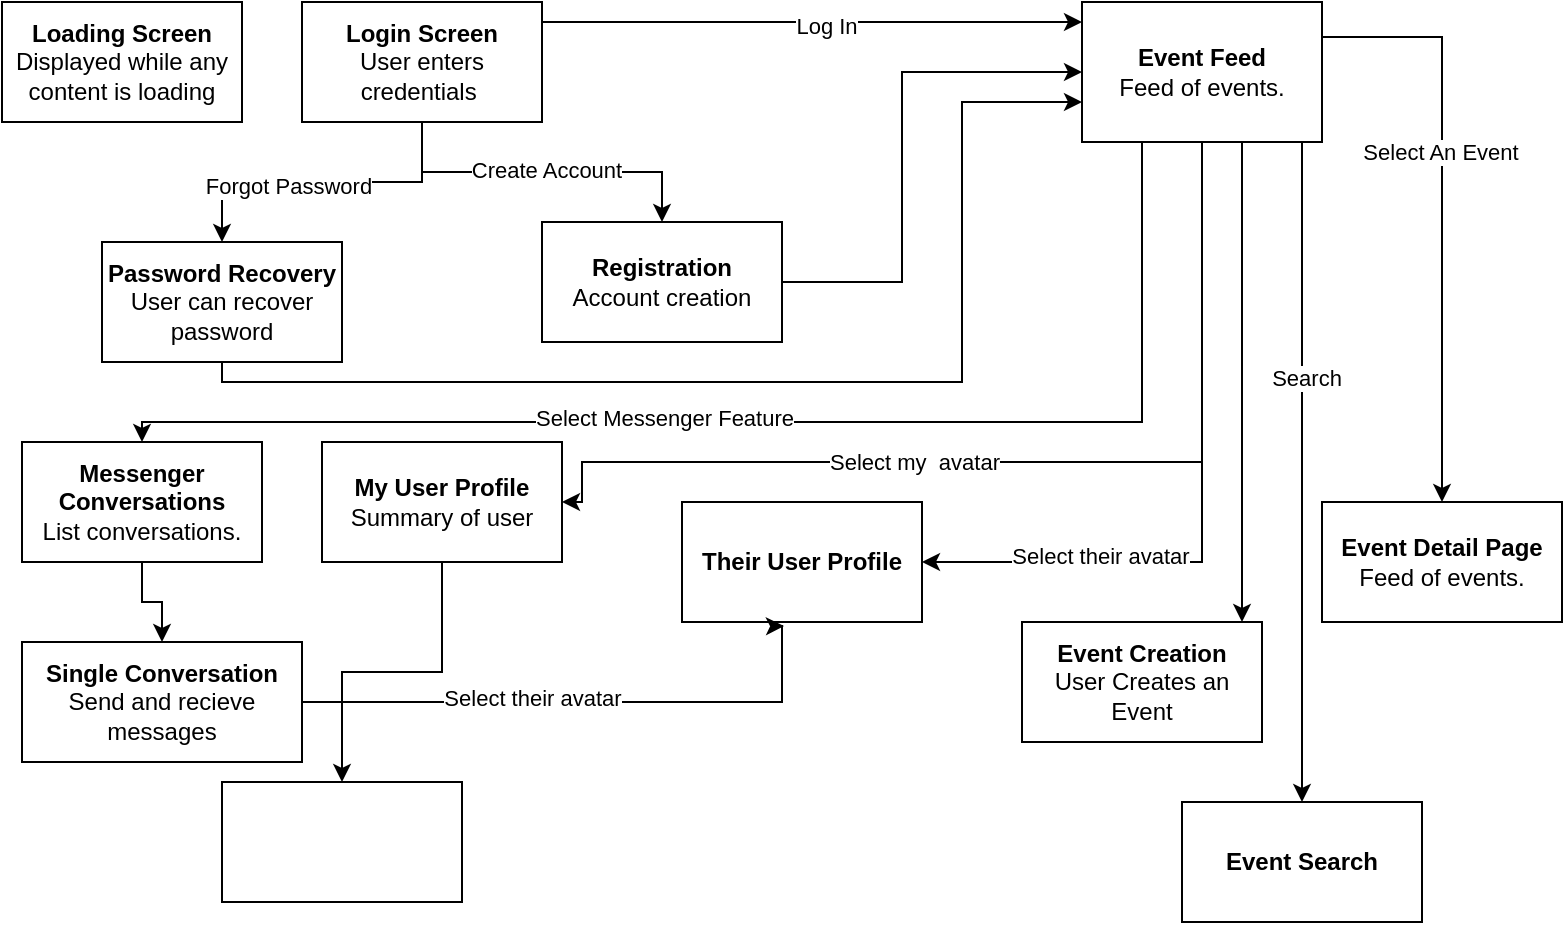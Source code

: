 <mxfile version="13.10.0" type="github">
  <diagram id="HeBlJKTvWHdAt9VCQiSY" name="Page-1">
    <mxGraphModel dx="946" dy="614" grid="1" gridSize="10" guides="1" tooltips="1" connect="1" arrows="1" fold="1" page="1" pageScale="1" pageWidth="850" pageHeight="1100" math="0" shadow="0">
      <root>
        <mxCell id="0" />
        <mxCell id="1" parent="0" />
        <mxCell id="_PQMNd-ya4pUV9V2dUP7-1" value="&lt;b&gt;Loading Screen&lt;/b&gt;&lt;br&gt;Displayed while any content is loading" style="rounded=0;whiteSpace=wrap;html=1;" vertex="1" parent="1">
          <mxGeometry x="10" y="10" width="120" height="60" as="geometry" />
        </mxCell>
        <mxCell id="_PQMNd-ya4pUV9V2dUP7-6" value="" style="edgeStyle=orthogonalEdgeStyle;rounded=0;orthogonalLoop=1;jettySize=auto;html=1;" edge="1" parent="1" source="_PQMNd-ya4pUV9V2dUP7-3" target="_PQMNd-ya4pUV9V2dUP7-5">
          <mxGeometry relative="1" as="geometry">
            <Array as="points">
              <mxPoint x="340" y="20" />
              <mxPoint x="340" y="20" />
            </Array>
          </mxGeometry>
        </mxCell>
        <mxCell id="_PQMNd-ya4pUV9V2dUP7-13" value="Log In" style="edgeLabel;html=1;align=center;verticalAlign=middle;resizable=0;points=[];" vertex="1" connectable="0" parent="_PQMNd-ya4pUV9V2dUP7-6">
          <mxGeometry x="0.05" y="-2" relative="1" as="geometry">
            <mxPoint as="offset" />
          </mxGeometry>
        </mxCell>
        <mxCell id="_PQMNd-ya4pUV9V2dUP7-8" value="" style="edgeStyle=orthogonalEdgeStyle;rounded=0;orthogonalLoop=1;jettySize=auto;html=1;" edge="1" parent="1" source="_PQMNd-ya4pUV9V2dUP7-3" target="_PQMNd-ya4pUV9V2dUP7-7">
          <mxGeometry relative="1" as="geometry" />
        </mxCell>
        <mxCell id="_PQMNd-ya4pUV9V2dUP7-14" value="Create Account" style="edgeLabel;html=1;align=center;verticalAlign=middle;resizable=0;points=[];" vertex="1" connectable="0" parent="_PQMNd-ya4pUV9V2dUP7-8">
          <mxGeometry x="0.018" y="1" relative="1" as="geometry">
            <mxPoint as="offset" />
          </mxGeometry>
        </mxCell>
        <mxCell id="_PQMNd-ya4pUV9V2dUP7-10" style="edgeStyle=orthogonalEdgeStyle;rounded=0;orthogonalLoop=1;jettySize=auto;html=1;" edge="1" parent="1" source="_PQMNd-ya4pUV9V2dUP7-3" target="_PQMNd-ya4pUV9V2dUP7-16">
          <mxGeometry relative="1" as="geometry">
            <mxPoint x="160" y="120" as="targetPoint" />
          </mxGeometry>
        </mxCell>
        <mxCell id="_PQMNd-ya4pUV9V2dUP7-15" value="Forgot Password" style="edgeLabel;html=1;align=center;verticalAlign=middle;resizable=0;points=[];" vertex="1" connectable="0" parent="_PQMNd-ya4pUV9V2dUP7-10">
          <mxGeometry x="0.218" y="2" relative="1" as="geometry">
            <mxPoint as="offset" />
          </mxGeometry>
        </mxCell>
        <mxCell id="_PQMNd-ya4pUV9V2dUP7-3" value="&lt;b&gt;Login Screen&lt;br&gt;&lt;/b&gt;User enters credentials&amp;nbsp;" style="whiteSpace=wrap;html=1;rounded=0;" vertex="1" parent="1">
          <mxGeometry x="160" y="10" width="120" height="60" as="geometry" />
        </mxCell>
        <mxCell id="_PQMNd-ya4pUV9V2dUP7-19" value="" style="edgeStyle=orthogonalEdgeStyle;rounded=0;orthogonalLoop=1;jettySize=auto;html=1;exitX=1;exitY=0.25;exitDx=0;exitDy=0;" edge="1" parent="1" source="_PQMNd-ya4pUV9V2dUP7-5" target="_PQMNd-ya4pUV9V2dUP7-18">
          <mxGeometry relative="1" as="geometry" />
        </mxCell>
        <mxCell id="_PQMNd-ya4pUV9V2dUP7-28" value="Select An Event" style="edgeLabel;html=1;align=center;verticalAlign=middle;resizable=0;points=[];" vertex="1" connectable="0" parent="_PQMNd-ya4pUV9V2dUP7-19">
          <mxGeometry x="-0.196" y="-1" relative="1" as="geometry">
            <mxPoint as="offset" />
          </mxGeometry>
        </mxCell>
        <mxCell id="_PQMNd-ya4pUV9V2dUP7-24" style="edgeStyle=orthogonalEdgeStyle;rounded=0;orthogonalLoop=1;jettySize=auto;html=1;exitX=0.25;exitY=1;exitDx=0;exitDy=0;" edge="1" parent="1" source="_PQMNd-ya4pUV9V2dUP7-5" target="_PQMNd-ya4pUV9V2dUP7-25">
          <mxGeometry relative="1" as="geometry">
            <mxPoint x="570" y="220" as="targetPoint" />
            <Array as="points">
              <mxPoint x="580" y="220" />
              <mxPoint x="80" y="220" />
            </Array>
          </mxGeometry>
        </mxCell>
        <mxCell id="_PQMNd-ya4pUV9V2dUP7-41" value="Select Messenger Feature" style="edgeLabel;html=1;align=center;verticalAlign=middle;resizable=0;points=[];" vertex="1" connectable="0" parent="_PQMNd-ya4pUV9V2dUP7-24">
          <mxGeometry x="0.166" y="-2" relative="1" as="geometry">
            <mxPoint as="offset" />
          </mxGeometry>
        </mxCell>
        <mxCell id="_PQMNd-ya4pUV9V2dUP7-26" style="edgeStyle=orthogonalEdgeStyle;rounded=0;orthogonalLoop=1;jettySize=auto;html=1;exitX=0.5;exitY=1;exitDx=0;exitDy=0;" edge="1" parent="1" source="_PQMNd-ya4pUV9V2dUP7-5" target="_PQMNd-ya4pUV9V2dUP7-27">
          <mxGeometry relative="1" as="geometry">
            <mxPoint x="600" y="270" as="targetPoint" />
            <Array as="points">
              <mxPoint x="610" y="240" />
              <mxPoint x="300" y="240" />
            </Array>
          </mxGeometry>
        </mxCell>
        <mxCell id="_PQMNd-ya4pUV9V2dUP7-29" value="Select my&amp;nbsp; avatar" style="edgeLabel;html=1;align=center;verticalAlign=middle;resizable=0;points=[];" vertex="1" connectable="0" parent="_PQMNd-ya4pUV9V2dUP7-26">
          <mxGeometry x="-0.109" y="4" relative="1" as="geometry">
            <mxPoint x="-81.24" y="-4" as="offset" />
          </mxGeometry>
        </mxCell>
        <mxCell id="_PQMNd-ya4pUV9V2dUP7-33" style="edgeStyle=orthogonalEdgeStyle;rounded=0;orthogonalLoop=1;jettySize=auto;html=1;entryX=1;entryY=0.5;entryDx=0;entryDy=0;" edge="1" parent="1" source="_PQMNd-ya4pUV9V2dUP7-5" target="_PQMNd-ya4pUV9V2dUP7-30">
          <mxGeometry relative="1" as="geometry">
            <Array as="points">
              <mxPoint x="610" y="290" />
            </Array>
          </mxGeometry>
        </mxCell>
        <mxCell id="_PQMNd-ya4pUV9V2dUP7-34" value="Select their avatar" style="edgeLabel;html=1;align=center;verticalAlign=middle;resizable=0;points=[];" vertex="1" connectable="0" parent="_PQMNd-ya4pUV9V2dUP7-33">
          <mxGeometry x="0.491" y="-3" relative="1" as="geometry">
            <mxPoint as="offset" />
          </mxGeometry>
        </mxCell>
        <mxCell id="_PQMNd-ya4pUV9V2dUP7-35" style="edgeStyle=orthogonalEdgeStyle;rounded=0;orthogonalLoop=1;jettySize=auto;html=1;" edge="1" parent="1" source="_PQMNd-ya4pUV9V2dUP7-5" target="_PQMNd-ya4pUV9V2dUP7-36">
          <mxGeometry relative="1" as="geometry">
            <mxPoint x="680" y="160.0" as="targetPoint" />
            <Array as="points">
              <mxPoint x="630" y="270" />
              <mxPoint x="630" y="270" />
            </Array>
          </mxGeometry>
        </mxCell>
        <mxCell id="_PQMNd-ya4pUV9V2dUP7-46" style="edgeStyle=orthogonalEdgeStyle;rounded=0;orthogonalLoop=1;jettySize=auto;html=1;" edge="1" parent="1" source="_PQMNd-ya4pUV9V2dUP7-5" target="_PQMNd-ya4pUV9V2dUP7-48">
          <mxGeometry relative="1" as="geometry">
            <mxPoint x="660" y="410" as="targetPoint" />
            <Array as="points">
              <mxPoint x="660" y="160" />
              <mxPoint x="660" y="160" />
            </Array>
          </mxGeometry>
        </mxCell>
        <mxCell id="_PQMNd-ya4pUV9V2dUP7-47" value="Search" style="edgeLabel;html=1;align=center;verticalAlign=middle;resizable=0;points=[];" vertex="1" connectable="0" parent="_PQMNd-ya4pUV9V2dUP7-46">
          <mxGeometry x="-0.285" y="2" relative="1" as="geometry">
            <mxPoint as="offset" />
          </mxGeometry>
        </mxCell>
        <mxCell id="_PQMNd-ya4pUV9V2dUP7-5" value="&lt;b&gt;Event Feed&lt;/b&gt;&lt;br&gt;Feed of events." style="whiteSpace=wrap;html=1;rounded=0;" vertex="1" parent="1">
          <mxGeometry x="550" y="10" width="120" height="70" as="geometry" />
        </mxCell>
        <mxCell id="_PQMNd-ya4pUV9V2dUP7-9" style="edgeStyle=orthogonalEdgeStyle;rounded=0;orthogonalLoop=1;jettySize=auto;html=1;entryX=0;entryY=0.5;entryDx=0;entryDy=0;" edge="1" parent="1" source="_PQMNd-ya4pUV9V2dUP7-7" target="_PQMNd-ya4pUV9V2dUP7-5">
          <mxGeometry relative="1" as="geometry">
            <Array as="points">
              <mxPoint x="460" y="150" />
              <mxPoint x="460" y="45" />
            </Array>
          </mxGeometry>
        </mxCell>
        <mxCell id="_PQMNd-ya4pUV9V2dUP7-7" value="&lt;b&gt;Registration&lt;br&gt;&lt;/b&gt;Account creation" style="whiteSpace=wrap;html=1;rounded=0;" vertex="1" parent="1">
          <mxGeometry x="280" y="120" width="120" height="60" as="geometry" />
        </mxCell>
        <mxCell id="_PQMNd-ya4pUV9V2dUP7-17" style="edgeStyle=orthogonalEdgeStyle;rounded=0;orthogonalLoop=1;jettySize=auto;html=1;" edge="1" parent="1" source="_PQMNd-ya4pUV9V2dUP7-16">
          <mxGeometry relative="1" as="geometry">
            <mxPoint x="550" y="60" as="targetPoint" />
            <Array as="points">
              <mxPoint x="120" y="200" />
              <mxPoint x="490" y="200" />
              <mxPoint x="490" y="60" />
            </Array>
          </mxGeometry>
        </mxCell>
        <mxCell id="_PQMNd-ya4pUV9V2dUP7-16" value="&lt;b&gt;Password Recovery&lt;/b&gt;&lt;br&gt;User can recover password" style="rounded=0;whiteSpace=wrap;html=1;" vertex="1" parent="1">
          <mxGeometry x="60" y="130" width="120" height="60" as="geometry" />
        </mxCell>
        <mxCell id="_PQMNd-ya4pUV9V2dUP7-18" value="&lt;b&gt;Event Detail Page&lt;/b&gt;&lt;br&gt;Feed of events." style="whiteSpace=wrap;html=1;rounded=0;" vertex="1" parent="1">
          <mxGeometry x="670" y="260" width="120" height="60" as="geometry" />
        </mxCell>
        <mxCell id="_PQMNd-ya4pUV9V2dUP7-38" value="" style="edgeStyle=orthogonalEdgeStyle;rounded=0;orthogonalLoop=1;jettySize=auto;html=1;" edge="1" parent="1" source="_PQMNd-ya4pUV9V2dUP7-25" target="_PQMNd-ya4pUV9V2dUP7-37">
          <mxGeometry relative="1" as="geometry" />
        </mxCell>
        <mxCell id="_PQMNd-ya4pUV9V2dUP7-25" value="&lt;b&gt;Messenger Conversations&lt;/b&gt;&lt;br&gt;List conversations." style="rounded=0;whiteSpace=wrap;html=1;" vertex="1" parent="1">
          <mxGeometry x="20" y="230" width="120" height="60" as="geometry" />
        </mxCell>
        <mxCell id="_PQMNd-ya4pUV9V2dUP7-44" style="edgeStyle=orthogonalEdgeStyle;rounded=0;orthogonalLoop=1;jettySize=auto;html=1;" edge="1" parent="1" source="_PQMNd-ya4pUV9V2dUP7-27" target="_PQMNd-ya4pUV9V2dUP7-45">
          <mxGeometry relative="1" as="geometry">
            <mxPoint x="180" y="410" as="targetPoint" />
          </mxGeometry>
        </mxCell>
        <mxCell id="_PQMNd-ya4pUV9V2dUP7-27" value="&lt;b&gt;My User Profile&lt;/b&gt;&lt;br&gt;Summary of user" style="rounded=0;whiteSpace=wrap;html=1;" vertex="1" parent="1">
          <mxGeometry x="170" y="230" width="120" height="60" as="geometry" />
        </mxCell>
        <mxCell id="_PQMNd-ya4pUV9V2dUP7-30" value="&lt;b&gt;Their User Profile&lt;/b&gt;" style="rounded=0;whiteSpace=wrap;html=1;" vertex="1" parent="1">
          <mxGeometry x="350" y="260" width="120" height="60" as="geometry" />
        </mxCell>
        <mxCell id="_PQMNd-ya4pUV9V2dUP7-36" value="&lt;b&gt;Event Creation&lt;/b&gt;&lt;br&gt;User Creates an Event" style="rounded=0;whiteSpace=wrap;html=1;" vertex="1" parent="1">
          <mxGeometry x="520" y="320.0" width="120" height="60" as="geometry" />
        </mxCell>
        <mxCell id="_PQMNd-ya4pUV9V2dUP7-42" style="edgeStyle=orthogonalEdgeStyle;rounded=0;orthogonalLoop=1;jettySize=auto;html=1;entryX=0.425;entryY=1.033;entryDx=0;entryDy=0;entryPerimeter=0;" edge="1" parent="1" source="_PQMNd-ya4pUV9V2dUP7-37" target="_PQMNd-ya4pUV9V2dUP7-30">
          <mxGeometry relative="1" as="geometry">
            <mxPoint x="400" y="330" as="targetPoint" />
            <Array as="points">
              <mxPoint x="400" y="360" />
            </Array>
          </mxGeometry>
        </mxCell>
        <mxCell id="_PQMNd-ya4pUV9V2dUP7-43" value="Select their avatar" style="edgeLabel;html=1;align=center;verticalAlign=middle;resizable=0;points=[];" vertex="1" connectable="0" parent="_PQMNd-ya4pUV9V2dUP7-42">
          <mxGeometry x="-0.18" y="2" relative="1" as="geometry">
            <mxPoint as="offset" />
          </mxGeometry>
        </mxCell>
        <mxCell id="_PQMNd-ya4pUV9V2dUP7-37" value="&lt;b&gt;Single Conversation&lt;/b&gt;&lt;br&gt;Send and recieve messages" style="whiteSpace=wrap;html=1;rounded=0;" vertex="1" parent="1">
          <mxGeometry x="20" y="330" width="140" height="60" as="geometry" />
        </mxCell>
        <mxCell id="_PQMNd-ya4pUV9V2dUP7-45" value="" style="rounded=0;whiteSpace=wrap;html=1;" vertex="1" parent="1">
          <mxGeometry x="120" y="400" width="120" height="60" as="geometry" />
        </mxCell>
        <mxCell id="_PQMNd-ya4pUV9V2dUP7-48" value="&lt;b&gt;Event Search&lt;br&gt;&lt;/b&gt;" style="rounded=0;whiteSpace=wrap;html=1;" vertex="1" parent="1">
          <mxGeometry x="600" y="410" width="120" height="60" as="geometry" />
        </mxCell>
      </root>
    </mxGraphModel>
  </diagram>
</mxfile>
